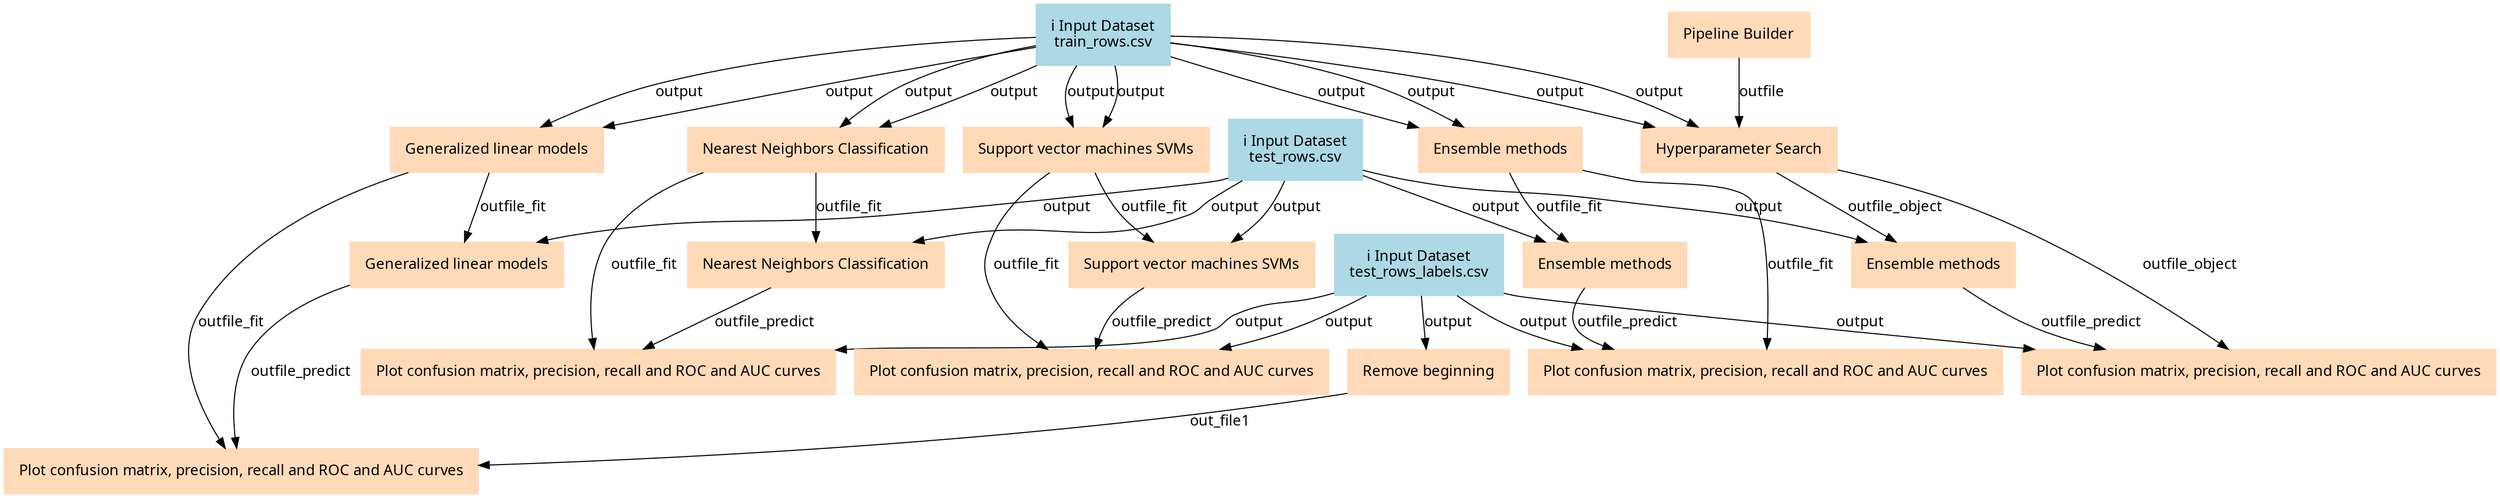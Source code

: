 digraph main {
  node [fontname="Atkinson Hyperlegible", shape=box, color=white,style=filled,color=peachpuff,margin="0.2,0.2"];
  edge [fontname="Atkinson Hyperlegible"];
  0[color=lightblue,label="ℹ️ Input Dataset\ntrain_rows.csv"]
  1[color=lightblue,label="ℹ️ Input Dataset\ntest_rows_labels.csv"]
  2[color=lightblue,label="ℹ️ Input Dataset\ntest_rows.csv"]
  3[label="Pipeline Builder"]
  4[label="Generalized linear models"]
  0 -> 4 [label="output"]
  0 -> 4 [label="output"]
  5[label="Nearest Neighbors Classification"]
  0 -> 5 [label="output"]
  0 -> 5 [label="output"]
  6[label="Support vector machines SVMs"]
  0 -> 6 [label="output"]
  0 -> 6 [label="output"]
  7[label="Ensemble methods"]
  0 -> 7 [label="output"]
  0 -> 7 [label="output"]
  8[label="Remove beginning"]
  1 -> 8 [label="output"]
  9[label="Hyperparameter Search"]
  3 -> 9 [label="outfile"]
  0 -> 9 [label="output"]
  0 -> 9 [label="output"]
  10[label="Generalized linear models"]
  2 -> 10 [label="output"]
  4 -> 10 [label="outfile_fit"]
  11[label="Nearest Neighbors Classification"]
  2 -> 11 [label="output"]
  5 -> 11 [label="outfile_fit"]
  12[label="Support vector machines SVMs"]
  2 -> 12 [label="output"]
  6 -> 12 [label="outfile_fit"]
  13[label="Ensemble methods"]
  2 -> 13 [label="output"]
  7 -> 13 [label="outfile_fit"]
  14[label="Ensemble methods"]
  2 -> 14 [label="output"]
  9 -> 14 [label="outfile_object"]
  15[label="Plot confusion matrix, precision, recall and ROC and AUC curves"]
  8 -> 15 [label="out_file1"]
  10 -> 15 [label="outfile_predict"]
  4 -> 15 [label="outfile_fit"]
  16[label="Plot confusion matrix, precision, recall and ROC and AUC curves"]
  1 -> 16 [label="output"]
  11 -> 16 [label="outfile_predict"]
  5 -> 16 [label="outfile_fit"]
  17[label="Plot confusion matrix, precision, recall and ROC and AUC curves"]
  1 -> 17 [label="output"]
  12 -> 17 [label="outfile_predict"]
  6 -> 17 [label="outfile_fit"]
  18[label="Plot confusion matrix, precision, recall and ROC and AUC curves"]
  1 -> 18 [label="output"]
  13 -> 18 [label="outfile_predict"]
  7 -> 18 [label="outfile_fit"]
  19[label="Plot confusion matrix, precision, recall and ROC and AUC curves"]
  1 -> 19 [label="output"]
  14 -> 19 [label="outfile_predict"]
  9 -> 19 [label="outfile_object"]
}